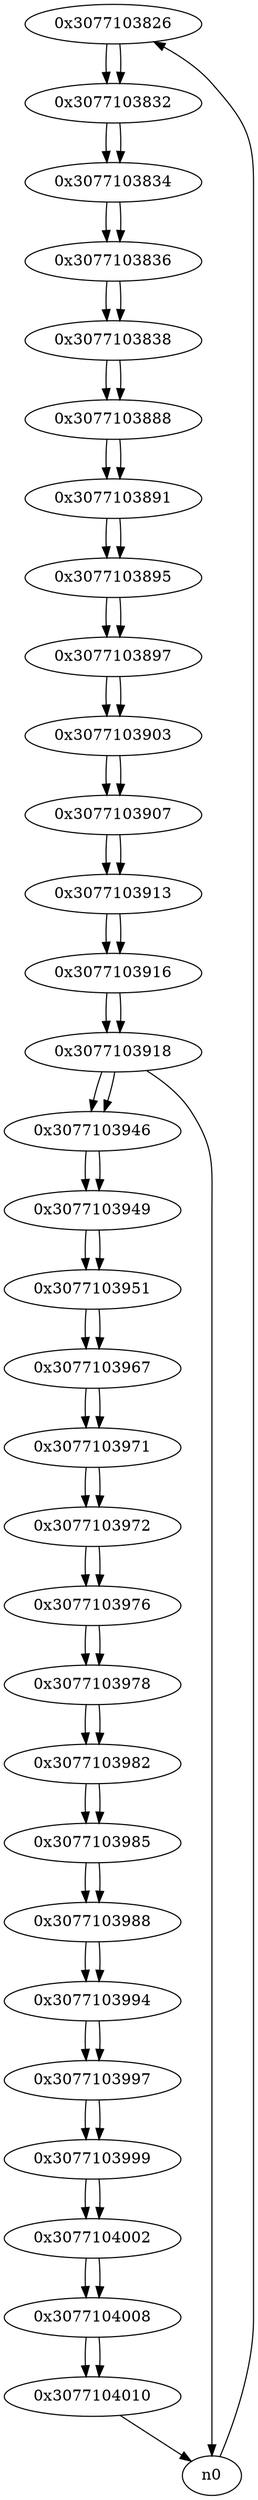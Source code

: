 digraph G{
/* nodes */
  n1 [label="0x3077103826"]
  n2 [label="0x3077103832"]
  n3 [label="0x3077103834"]
  n4 [label="0x3077103836"]
  n5 [label="0x3077103838"]
  n6 [label="0x3077103888"]
  n7 [label="0x3077103891"]
  n8 [label="0x3077103895"]
  n9 [label="0x3077103897"]
  n10 [label="0x3077103903"]
  n11 [label="0x3077103907"]
  n12 [label="0x3077103913"]
  n13 [label="0x3077103916"]
  n14 [label="0x3077103918"]
  n15 [label="0x3077103946"]
  n16 [label="0x3077103949"]
  n17 [label="0x3077103951"]
  n18 [label="0x3077103967"]
  n19 [label="0x3077103971"]
  n20 [label="0x3077103972"]
  n21 [label="0x3077103976"]
  n22 [label="0x3077103978"]
  n23 [label="0x3077103982"]
  n24 [label="0x3077103985"]
  n25 [label="0x3077103988"]
  n26 [label="0x3077103994"]
  n27 [label="0x3077103997"]
  n28 [label="0x3077103999"]
  n29 [label="0x3077104002"]
  n30 [label="0x3077104008"]
  n31 [label="0x3077104010"]
/* edges */
n1 -> n2;
n0 -> n1;
n2 -> n3;
n1 -> n2;
n3 -> n4;
n2 -> n3;
n4 -> n5;
n3 -> n4;
n5 -> n6;
n4 -> n5;
n6 -> n7;
n5 -> n6;
n7 -> n8;
n6 -> n7;
n8 -> n9;
n7 -> n8;
n9 -> n10;
n8 -> n9;
n10 -> n11;
n9 -> n10;
n11 -> n12;
n10 -> n11;
n12 -> n13;
n11 -> n12;
n13 -> n14;
n12 -> n13;
n14 -> n0;
n14 -> n15;
n13 -> n14;
n15 -> n16;
n14 -> n15;
n16 -> n17;
n15 -> n16;
n17 -> n18;
n16 -> n17;
n18 -> n19;
n17 -> n18;
n19 -> n20;
n18 -> n19;
n20 -> n21;
n19 -> n20;
n21 -> n22;
n20 -> n21;
n22 -> n23;
n21 -> n22;
n23 -> n24;
n22 -> n23;
n24 -> n25;
n23 -> n24;
n25 -> n26;
n24 -> n25;
n26 -> n27;
n25 -> n26;
n27 -> n28;
n26 -> n27;
n28 -> n29;
n27 -> n28;
n29 -> n30;
n28 -> n29;
n30 -> n31;
n29 -> n30;
n31 -> n0;
n30 -> n31;
}

